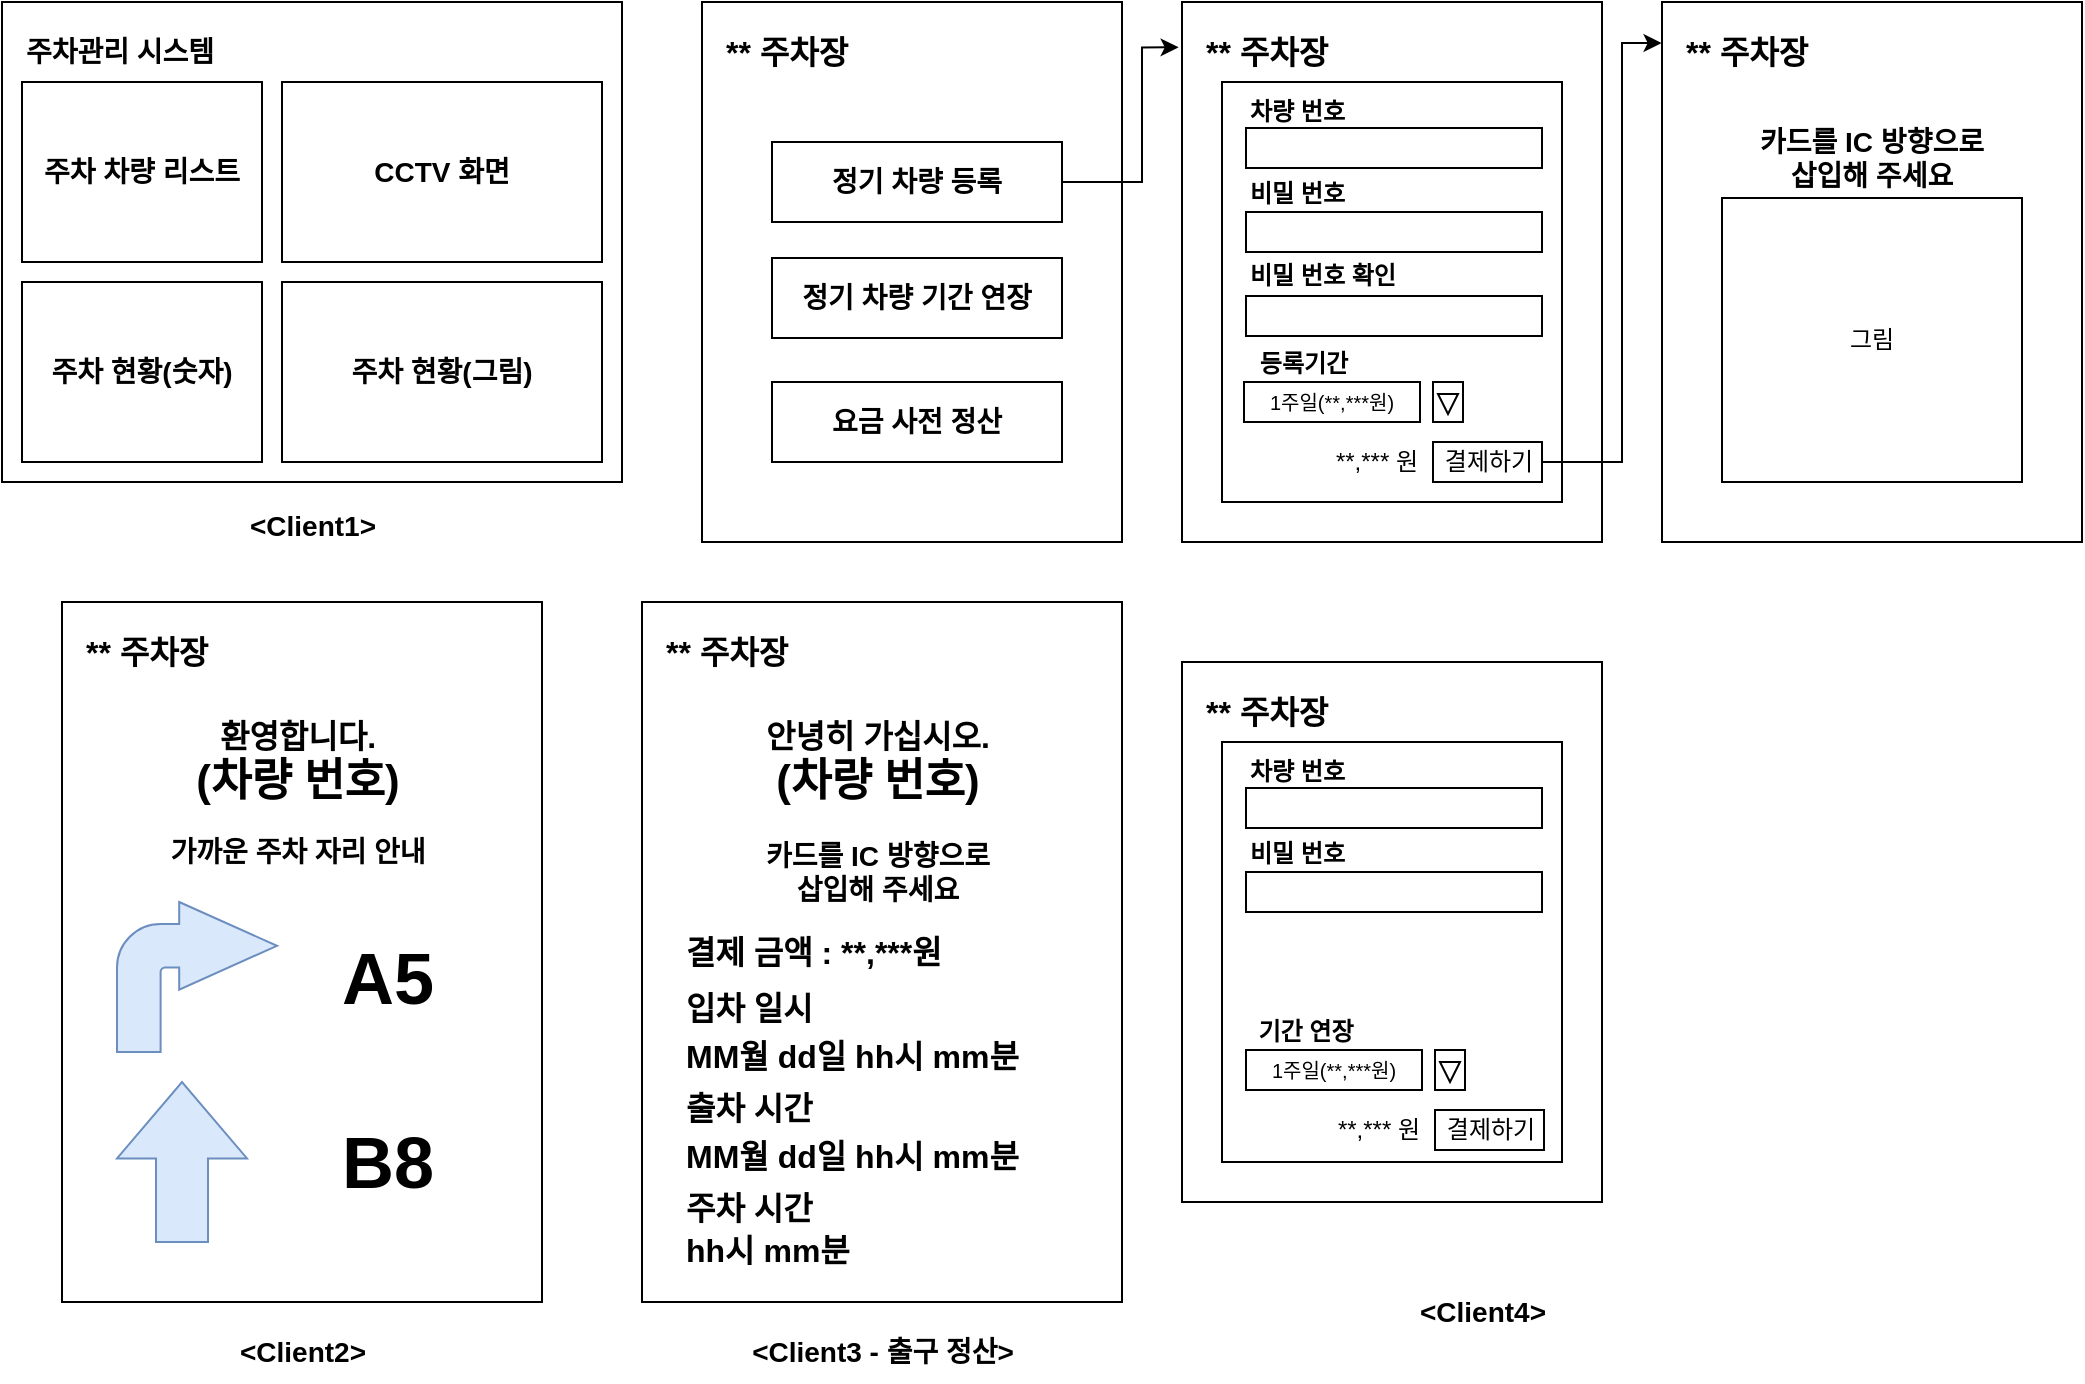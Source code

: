 <mxfile version="26.1.3">
  <diagram name="페이지-1" id="6zYiGLpCi4L3Z8N9PTFm">
    <mxGraphModel dx="1050" dy="562" grid="1" gridSize="10" guides="1" tooltips="1" connect="1" arrows="1" fold="1" page="1" pageScale="1" pageWidth="1169" pageHeight="827" math="0" shadow="0">
      <root>
        <mxCell id="0" />
        <mxCell id="1" parent="0" />
        <mxCell id="hS6iOgs_LtcqVkNzkukX-62" value="" style="rounded=0;whiteSpace=wrap;html=1;" parent="1" vertex="1">
          <mxGeometry x="630" y="360" width="210" height="270" as="geometry" />
        </mxCell>
        <mxCell id="hS6iOgs_LtcqVkNzkukX-72" value="" style="rounded=0;whiteSpace=wrap;html=1;" parent="1" vertex="1">
          <mxGeometry x="650" y="400" width="170" height="210" as="geometry" />
        </mxCell>
        <mxCell id="hS6iOgs_LtcqVkNzkukX-16" value="&amp;lt;Client4&amp;gt;" style="text;html=1;align=center;verticalAlign=middle;resizable=0;points=[];autosize=1;strokeColor=none;fillColor=none;fontSize=14;fontStyle=1" parent="1" vertex="1">
          <mxGeometry x="740" y="670" width="80" height="30" as="geometry" />
        </mxCell>
        <mxCell id="hS6iOgs_LtcqVkNzkukX-17" value="" style="group" parent="1" vertex="1" connectable="0">
          <mxGeometry x="70" y="330" width="240" height="390" as="geometry" />
        </mxCell>
        <mxCell id="hS6iOgs_LtcqVkNzkukX-15" value="&amp;lt;Client2&amp;gt;" style="text;html=1;align=center;verticalAlign=middle;resizable=0;points=[];autosize=1;strokeColor=none;fillColor=none;fontSize=14;fontStyle=1" parent="hS6iOgs_LtcqVkNzkukX-17" vertex="1">
          <mxGeometry x="80" y="360" width="80" height="30" as="geometry" />
        </mxCell>
        <mxCell id="tHhZRvzUOpwLmbIRdvHh-4" value="" style="group" vertex="1" connectable="0" parent="hS6iOgs_LtcqVkNzkukX-17">
          <mxGeometry width="240" height="350" as="geometry" />
        </mxCell>
        <mxCell id="77pEXItfYRGRTwTqh-JJ-9" value="" style="rounded=0;whiteSpace=wrap;html=1;" parent="tHhZRvzUOpwLmbIRdvHh-4" vertex="1">
          <mxGeometry width="240" height="350" as="geometry" />
        </mxCell>
        <mxCell id="77pEXItfYRGRTwTqh-JJ-10" value="** 주차장" style="text;html=1;align=left;verticalAlign=middle;whiteSpace=wrap;rounded=0;fontStyle=1;fontSize=16;" parent="tHhZRvzUOpwLmbIRdvHh-4" vertex="1">
          <mxGeometry x="10" y="10" width="100" height="30" as="geometry" />
        </mxCell>
        <mxCell id="77pEXItfYRGRTwTqh-JJ-11" value="환영합니다.&lt;div&gt;&lt;font style=&quot;font-size: 22px;&quot;&gt;(차량 번호)&lt;/font&gt;&lt;/div&gt;" style="text;html=1;align=center;verticalAlign=middle;whiteSpace=wrap;rounded=0;fontSize=16;fontStyle=1" parent="tHhZRvzUOpwLmbIRdvHh-4" vertex="1">
          <mxGeometry x="32.5" y="50" width="170" height="60" as="geometry" />
        </mxCell>
        <mxCell id="tHhZRvzUOpwLmbIRdvHh-1" value="" style="html=1;shadow=0;dashed=0;align=center;verticalAlign=middle;shape=mxgraph.arrows2.bendArrow;dy=10.9;dx=48.9;notch=0;arrowHead=43.8;rounded=1;fillColor=#dae8fc;strokeColor=#6c8ebf;" vertex="1" parent="tHhZRvzUOpwLmbIRdvHh-4">
          <mxGeometry x="27.5" y="150" width="80" height="75" as="geometry" />
        </mxCell>
        <mxCell id="tHhZRvzUOpwLmbIRdvHh-2" value="" style="html=1;shadow=0;dashed=0;align=center;verticalAlign=middle;shape=mxgraph.arrows2.arrow;dy=0.6;dx=38.2;direction=north;notch=0;fillColor=#dae8fc;strokeColor=#6c8ebf;" vertex="1" parent="tHhZRvzUOpwLmbIRdvHh-4">
          <mxGeometry x="27.5" y="240" width="65" height="80" as="geometry" />
        </mxCell>
        <mxCell id="tHhZRvzUOpwLmbIRdvHh-5" value="가까운 주차 자리 안내" style="text;html=1;align=center;verticalAlign=middle;whiteSpace=wrap;rounded=0;fontSize=14;fontStyle=1" vertex="1" parent="tHhZRvzUOpwLmbIRdvHh-4">
          <mxGeometry x="37.5" y="110" width="160" height="30" as="geometry" />
        </mxCell>
        <mxCell id="tHhZRvzUOpwLmbIRdvHh-6" value="A5" style="text;html=1;align=center;verticalAlign=middle;whiteSpace=wrap;rounded=0;fontSize=36;fontStyle=1" vertex="1" parent="tHhZRvzUOpwLmbIRdvHh-4">
          <mxGeometry x="127.5" y="168.75" width="70" height="37.5" as="geometry" />
        </mxCell>
        <mxCell id="tHhZRvzUOpwLmbIRdvHh-23" value="B8" style="text;html=1;align=center;verticalAlign=middle;whiteSpace=wrap;rounded=0;fontSize=36;fontStyle=1" vertex="1" parent="tHhZRvzUOpwLmbIRdvHh-4">
          <mxGeometry x="127.5" y="261.25" width="70" height="37.5" as="geometry" />
        </mxCell>
        <mxCell id="hS6iOgs_LtcqVkNzkukX-18" value="" style="group" parent="1" vertex="1" connectable="0">
          <mxGeometry x="40" y="30" width="310" height="277.25" as="geometry" />
        </mxCell>
        <mxCell id="77pEXItfYRGRTwTqh-JJ-1" value="" style="rounded=0;whiteSpace=wrap;html=1;" parent="hS6iOgs_LtcqVkNzkukX-18" vertex="1">
          <mxGeometry width="310" height="240" as="geometry" />
        </mxCell>
        <mxCell id="77pEXItfYRGRTwTqh-JJ-2" value="주차관리 시스템" style="text;html=1;align=left;verticalAlign=middle;whiteSpace=wrap;rounded=0;fontSize=14;fontStyle=1" parent="hS6iOgs_LtcqVkNzkukX-18" vertex="1">
          <mxGeometry x="10" y="10" width="120" height="30" as="geometry" />
        </mxCell>
        <mxCell id="77pEXItfYRGRTwTqh-JJ-3" value="주차 차량 리스트" style="rounded=0;whiteSpace=wrap;html=1;fontSize=14;fontStyle=1" parent="hS6iOgs_LtcqVkNzkukX-18" vertex="1">
          <mxGeometry x="10" y="40" width="120" height="90" as="geometry" />
        </mxCell>
        <mxCell id="77pEXItfYRGRTwTqh-JJ-4" value="주차 현황(숫자)" style="rounded=0;whiteSpace=wrap;html=1;fontSize=14;fontStyle=1" parent="hS6iOgs_LtcqVkNzkukX-18" vertex="1">
          <mxGeometry x="10" y="140" width="120" height="90" as="geometry" />
        </mxCell>
        <mxCell id="77pEXItfYRGRTwTqh-JJ-7" value="CCTV 화면" style="rounded=0;whiteSpace=wrap;html=1;fontSize=14;fontStyle=1" parent="hS6iOgs_LtcqVkNzkukX-18" vertex="1">
          <mxGeometry x="140" y="40" width="160" height="90" as="geometry" />
        </mxCell>
        <mxCell id="77pEXItfYRGRTwTqh-JJ-8" value="주차 현황(그림)" style="rounded=0;whiteSpace=wrap;html=1;align=center;verticalAlign=middle;fontSize=14;fontStyle=1" parent="hS6iOgs_LtcqVkNzkukX-18" vertex="1">
          <mxGeometry x="140" y="140" width="160" height="90" as="geometry" />
        </mxCell>
        <mxCell id="hS6iOgs_LtcqVkNzkukX-14" value="&amp;lt;Client1&amp;gt;" style="text;html=1;align=center;verticalAlign=middle;resizable=0;points=[];autosize=1;strokeColor=none;fillColor=none;fontSize=14;fontStyle=1" parent="hS6iOgs_LtcqVkNzkukX-18" vertex="1">
          <mxGeometry x="115" y="247.25" width="80" height="30" as="geometry" />
        </mxCell>
        <mxCell id="hS6iOgs_LtcqVkNzkukX-54" value="" style="group" parent="1" vertex="1" connectable="0">
          <mxGeometry x="390" y="30" width="210" height="270" as="geometry" />
        </mxCell>
        <mxCell id="hS6iOgs_LtcqVkNzkukX-12" value="" style="rounded=0;whiteSpace=wrap;html=1;" parent="hS6iOgs_LtcqVkNzkukX-54" vertex="1">
          <mxGeometry width="210" height="270" as="geometry" />
        </mxCell>
        <mxCell id="hS6iOgs_LtcqVkNzkukX-13" value="** 주차장" style="text;html=1;align=left;verticalAlign=middle;whiteSpace=wrap;rounded=0;fontStyle=1;fontSize=16;" parent="hS6iOgs_LtcqVkNzkukX-54" vertex="1">
          <mxGeometry x="10" y="10" width="100" height="30" as="geometry" />
        </mxCell>
        <mxCell id="hS6iOgs_LtcqVkNzkukX-20" value="정기 차량 등록" style="text;html=1;align=center;verticalAlign=middle;whiteSpace=wrap;rounded=0;labelBorderColor=none;strokeColor=default;fontSize=14;fontStyle=1" parent="hS6iOgs_LtcqVkNzkukX-54" vertex="1">
          <mxGeometry x="35" y="70" width="145" height="40" as="geometry" />
        </mxCell>
        <mxCell id="hS6iOgs_LtcqVkNzkukX-21" value="정기 차량 기간 연장" style="text;html=1;align=center;verticalAlign=middle;whiteSpace=wrap;rounded=0;labelBorderColor=none;strokeColor=default;fontSize=14;fontStyle=1" parent="hS6iOgs_LtcqVkNzkukX-54" vertex="1">
          <mxGeometry x="35" y="128" width="145" height="40" as="geometry" />
        </mxCell>
        <mxCell id="tHhZRvzUOpwLmbIRdvHh-25" value="요금 사전 정산" style="text;html=1;align=center;verticalAlign=middle;whiteSpace=wrap;rounded=0;labelBorderColor=none;strokeColor=default;fontSize=14;fontStyle=1" vertex="1" parent="hS6iOgs_LtcqVkNzkukX-54">
          <mxGeometry x="35" y="190" width="145" height="40" as="geometry" />
        </mxCell>
        <mxCell id="hS6iOgs_LtcqVkNzkukX-55" value="" style="group" parent="1" vertex="1" connectable="0">
          <mxGeometry x="630" y="30" width="210" height="270" as="geometry" />
        </mxCell>
        <mxCell id="hS6iOgs_LtcqVkNzkukX-22" value="" style="rounded=0;whiteSpace=wrap;html=1;" parent="hS6iOgs_LtcqVkNzkukX-55" vertex="1">
          <mxGeometry width="210" height="270" as="geometry" />
        </mxCell>
        <mxCell id="hS6iOgs_LtcqVkNzkukX-23" value="** 주차장" style="text;html=1;align=left;verticalAlign=middle;whiteSpace=wrap;rounded=0;fontStyle=1;fontSize=16;" parent="hS6iOgs_LtcqVkNzkukX-55" vertex="1">
          <mxGeometry x="10" y="10" width="100" height="30" as="geometry" />
        </mxCell>
        <mxCell id="hS6iOgs_LtcqVkNzkukX-24" value="" style="rounded=0;whiteSpace=wrap;html=1;" parent="hS6iOgs_LtcqVkNzkukX-55" vertex="1">
          <mxGeometry x="20" y="40" width="170" height="210" as="geometry" />
        </mxCell>
        <mxCell id="hS6iOgs_LtcqVkNzkukX-25" value="" style="rounded=0;whiteSpace=wrap;html=1;" parent="hS6iOgs_LtcqVkNzkukX-55" vertex="1">
          <mxGeometry x="32" y="63" width="148" height="20" as="geometry" />
        </mxCell>
        <mxCell id="hS6iOgs_LtcqVkNzkukX-26" value="차량 번호" style="text;html=1;align=left;verticalAlign=middle;whiteSpace=wrap;rounded=0;fontStyle=1" parent="hS6iOgs_LtcqVkNzkukX-55" vertex="1">
          <mxGeometry x="32" y="40" width="60" height="30" as="geometry" />
        </mxCell>
        <mxCell id="hS6iOgs_LtcqVkNzkukX-28" value="비밀 번호" style="text;html=1;align=left;verticalAlign=middle;whiteSpace=wrap;rounded=0;fontStyle=1" parent="hS6iOgs_LtcqVkNzkukX-55" vertex="1">
          <mxGeometry x="32" y="81" width="60" height="30" as="geometry" />
        </mxCell>
        <mxCell id="hS6iOgs_LtcqVkNzkukX-29" value="비밀 번호 확인" style="text;html=1;align=left;verticalAlign=middle;whiteSpace=wrap;rounded=0;fontStyle=1" parent="hS6iOgs_LtcqVkNzkukX-55" vertex="1">
          <mxGeometry x="32" y="122" width="90" height="30" as="geometry" />
        </mxCell>
        <mxCell id="hS6iOgs_LtcqVkNzkukX-31" value="" style="rounded=0;whiteSpace=wrap;html=1;" parent="hS6iOgs_LtcqVkNzkukX-55" vertex="1">
          <mxGeometry x="32" y="105" width="148" height="20" as="geometry" />
        </mxCell>
        <mxCell id="hS6iOgs_LtcqVkNzkukX-32" value="" style="rounded=0;whiteSpace=wrap;html=1;" parent="hS6iOgs_LtcqVkNzkukX-55" vertex="1">
          <mxGeometry x="32" y="147" width="148" height="20" as="geometry" />
        </mxCell>
        <mxCell id="hS6iOgs_LtcqVkNzkukX-34" value="결제하기" style="text;html=1;align=center;verticalAlign=middle;whiteSpace=wrap;rounded=0;strokeColor=default;" parent="hS6iOgs_LtcqVkNzkukX-55" vertex="1">
          <mxGeometry x="125.5" y="220" width="54.5" height="20" as="geometry" />
        </mxCell>
        <mxCell id="hS6iOgs_LtcqVkNzkukX-41" value="등록기간" style="text;html=1;align=center;verticalAlign=middle;whiteSpace=wrap;rounded=0;fontStyle=1" parent="hS6iOgs_LtcqVkNzkukX-55" vertex="1">
          <mxGeometry x="31" y="166" width="60" height="30" as="geometry" />
        </mxCell>
        <mxCell id="hS6iOgs_LtcqVkNzkukX-43" value="1주일(**,***원)" style="text;html=1;align=center;verticalAlign=middle;whiteSpace=wrap;rounded=0;fontSize=10;strokeColor=default;" parent="hS6iOgs_LtcqVkNzkukX-55" vertex="1">
          <mxGeometry x="31" y="190" width="88" height="20" as="geometry" />
        </mxCell>
        <mxCell id="hS6iOgs_LtcqVkNzkukX-50" value="" style="rounded=0;whiteSpace=wrap;html=1;fillColor=none;" parent="hS6iOgs_LtcqVkNzkukX-55" vertex="1">
          <mxGeometry x="125.5" y="190" width="15" height="20" as="geometry" />
        </mxCell>
        <mxCell id="hS6iOgs_LtcqVkNzkukX-49" value="" style="triangle;whiteSpace=wrap;html=1;direction=south;" parent="hS6iOgs_LtcqVkNzkukX-55" vertex="1">
          <mxGeometry x="128" y="196" width="10" height="10" as="geometry" />
        </mxCell>
        <mxCell id="hS6iOgs_LtcqVkNzkukX-53" value="**,*** 원" style="text;html=1;align=right;verticalAlign=middle;whiteSpace=wrap;rounded=0;" parent="hS6iOgs_LtcqVkNzkukX-55" vertex="1">
          <mxGeometry x="30" y="215" width="90" height="30" as="geometry" />
        </mxCell>
        <mxCell id="hS6iOgs_LtcqVkNzkukX-56" value="" style="group" parent="1" vertex="1" connectable="0">
          <mxGeometry x="870" y="30" width="210" height="270" as="geometry" />
        </mxCell>
        <mxCell id="hS6iOgs_LtcqVkNzkukX-36" value="" style="rounded=0;whiteSpace=wrap;html=1;" parent="hS6iOgs_LtcqVkNzkukX-56" vertex="1">
          <mxGeometry width="210" height="270" as="geometry" />
        </mxCell>
        <mxCell id="hS6iOgs_LtcqVkNzkukX-37" value="** 주차장" style="text;html=1;align=left;verticalAlign=middle;whiteSpace=wrap;rounded=0;fontStyle=1;fontSize=16;" parent="hS6iOgs_LtcqVkNzkukX-56" vertex="1">
          <mxGeometry x="10" y="10" width="100" height="30" as="geometry" />
        </mxCell>
        <mxCell id="hS6iOgs_LtcqVkNzkukX-51" value="&lt;font style=&quot;font-size: 14px;&quot;&gt;&lt;b&gt;카드를 IC 방향으로&lt;/b&gt;&lt;/font&gt;&lt;div&gt;&lt;font style=&quot;font-size: 14px;&quot;&gt;&lt;b&gt;삽입해 주세요&lt;/b&gt;&lt;/font&gt;&lt;/div&gt;" style="text;html=1;align=center;verticalAlign=middle;whiteSpace=wrap;rounded=0;" parent="hS6iOgs_LtcqVkNzkukX-56" vertex="1">
          <mxGeometry x="30" y="63" width="150" height="30" as="geometry" />
        </mxCell>
        <mxCell id="hS6iOgs_LtcqVkNzkukX-52" value="그림" style="rounded=0;whiteSpace=wrap;html=1;" parent="hS6iOgs_LtcqVkNzkukX-56" vertex="1">
          <mxGeometry x="30" y="98" width="150" height="142" as="geometry" />
        </mxCell>
        <mxCell id="hS6iOgs_LtcqVkNzkukX-39" style="edgeStyle=orthogonalEdgeStyle;rounded=0;orthogonalLoop=1;jettySize=auto;html=1;exitX=1;exitY=0.5;exitDx=0;exitDy=0;entryX=-0.001;entryY=0.076;entryDx=0;entryDy=0;entryPerimeter=0;" parent="1" source="hS6iOgs_LtcqVkNzkukX-34" target="hS6iOgs_LtcqVkNzkukX-36" edge="1">
          <mxGeometry relative="1" as="geometry">
            <Array as="points">
              <mxPoint x="850" y="260" />
              <mxPoint x="850" y="51" />
            </Array>
          </mxGeometry>
        </mxCell>
        <mxCell id="hS6iOgs_LtcqVkNzkukX-63" value="** 주차장" style="text;html=1;align=left;verticalAlign=middle;whiteSpace=wrap;rounded=0;fontStyle=1;fontSize=16;" parent="1" vertex="1">
          <mxGeometry x="640" y="370" width="100" height="30" as="geometry" />
        </mxCell>
        <mxCell id="hS6iOgs_LtcqVkNzkukX-68" value="" style="rounded=0;whiteSpace=wrap;html=1;" parent="1" vertex="1">
          <mxGeometry x="662" y="423" width="148" height="20" as="geometry" />
        </mxCell>
        <mxCell id="hS6iOgs_LtcqVkNzkukX-69" value="" style="rounded=0;whiteSpace=wrap;html=1;" parent="1" vertex="1">
          <mxGeometry x="662" y="465" width="148" height="20" as="geometry" />
        </mxCell>
        <mxCell id="hS6iOgs_LtcqVkNzkukX-70" value="비밀 번호" style="text;html=1;align=left;verticalAlign=middle;whiteSpace=wrap;rounded=0;fontStyle=1" parent="1" vertex="1">
          <mxGeometry x="662" y="441" width="60" height="30" as="geometry" />
        </mxCell>
        <mxCell id="hS6iOgs_LtcqVkNzkukX-71" value="차량 번호" style="text;html=1;align=left;verticalAlign=middle;whiteSpace=wrap;rounded=0;fontStyle=1" parent="1" vertex="1">
          <mxGeometry x="662" y="400" width="60" height="30" as="geometry" />
        </mxCell>
        <mxCell id="hS6iOgs_LtcqVkNzkukX-74" value="" style="group" parent="1" vertex="1" connectable="0">
          <mxGeometry x="360" y="330" width="240" height="390" as="geometry" />
        </mxCell>
        <mxCell id="hS6iOgs_LtcqVkNzkukX-75" value="" style="rounded=0;whiteSpace=wrap;html=1;" parent="hS6iOgs_LtcqVkNzkukX-74" vertex="1">
          <mxGeometry width="240" height="350" as="geometry" />
        </mxCell>
        <mxCell id="hS6iOgs_LtcqVkNzkukX-76" value="** 주차장" style="text;html=1;align=left;verticalAlign=middle;whiteSpace=wrap;rounded=0;fontStyle=1;fontSize=16;" parent="hS6iOgs_LtcqVkNzkukX-74" vertex="1">
          <mxGeometry x="10" y="10" width="100" height="30" as="geometry" />
        </mxCell>
        <mxCell id="hS6iOgs_LtcqVkNzkukX-77" value="안녕히 가십시오.&lt;div&gt;&lt;font style=&quot;font-size: 22px;&quot;&gt;(차량 번호)&lt;/font&gt;&lt;/div&gt;" style="text;html=1;align=center;verticalAlign=middle;whiteSpace=wrap;rounded=0;fontSize=16;fontStyle=1" parent="hS6iOgs_LtcqVkNzkukX-74" vertex="1">
          <mxGeometry x="32.5" y="50" width="170" height="60" as="geometry" />
        </mxCell>
        <mxCell id="hS6iOgs_LtcqVkNzkukX-86" value="&amp;lt;Client3 -&amp;nbsp;&lt;span style=&quot;background-color: transparent; color: light-dark(rgb(0, 0, 0), rgb(255, 255, 255));&quot;&gt;출구 정산&amp;gt;&lt;/span&gt;" style="text;html=1;align=center;verticalAlign=middle;resizable=0;points=[];autosize=1;strokeColor=none;fillColor=none;fontSize=14;fontStyle=1" parent="hS6iOgs_LtcqVkNzkukX-74" vertex="1">
          <mxGeometry x="40" y="360" width="160" height="30" as="geometry" />
        </mxCell>
        <mxCell id="hS6iOgs_LtcqVkNzkukX-87" value="&lt;div style=&quot;line-height: 150%;&quot;&gt;입차 일시&lt;div&gt;MM월 dd일&amp;nbsp;&lt;span style=&quot;background-color: transparent; color: light-dark(rgb(0, 0, 0), rgb(255, 255, 255));&quot;&gt;hh시 mm분&lt;/span&gt;&lt;/div&gt;&lt;/div&gt;" style="text;html=1;align=left;verticalAlign=middle;whiteSpace=wrap;rounded=0;fontSize=16;fontStyle=1" parent="hS6iOgs_LtcqVkNzkukX-74" vertex="1">
          <mxGeometry x="20" y="200" width="200" height="30" as="geometry" />
        </mxCell>
        <mxCell id="hS6iOgs_LtcqVkNzkukX-88" value="&lt;div style=&quot;line-height: 150%;&quot;&gt;출차 시간&lt;div&gt;MM월 dd일&amp;nbsp;&lt;span style=&quot;color: light-dark(rgb(0, 0, 0), rgb(255, 255, 255)); background-color: transparent;&quot;&gt;hh시 mm분&lt;/span&gt;&lt;/div&gt;&lt;/div&gt;" style="text;html=1;align=left;verticalAlign=middle;whiteSpace=wrap;rounded=0;fontSize=16;fontStyle=1" parent="hS6iOgs_LtcqVkNzkukX-74" vertex="1">
          <mxGeometry x="20" y="250" width="200" height="30" as="geometry" />
        </mxCell>
        <mxCell id="hS6iOgs_LtcqVkNzkukX-89" value="주차 시간&lt;div style=&quot;line-height: 150%;&quot;&gt;hh시 mm분&lt;/div&gt;" style="text;html=1;align=left;verticalAlign=middle;whiteSpace=wrap;rounded=0;fontSize=16;fontStyle=1" parent="hS6iOgs_LtcqVkNzkukX-74" vertex="1">
          <mxGeometry x="20" y="300" width="200" height="30" as="geometry" />
        </mxCell>
        <mxCell id="hS6iOgs_LtcqVkNzkukX-90" value="결제 금액 : **,***원" style="text;html=1;align=left;verticalAlign=middle;whiteSpace=wrap;rounded=0;fontSize=16;fontStyle=1" parent="hS6iOgs_LtcqVkNzkukX-74" vertex="1">
          <mxGeometry x="20" y="160" width="200" height="30" as="geometry" />
        </mxCell>
        <mxCell id="hS6iOgs_LtcqVkNzkukX-91" value="&lt;font style=&quot;font-size: 14px;&quot;&gt;&lt;b&gt;카드를 IC 방향으로&lt;/b&gt;&lt;/font&gt;&lt;div&gt;&lt;font style=&quot;font-size: 14px;&quot;&gt;&lt;b&gt;삽입해 주세요&lt;/b&gt;&lt;/font&gt;&lt;/div&gt;" style="text;html=1;align=center;verticalAlign=middle;whiteSpace=wrap;rounded=0;" parent="hS6iOgs_LtcqVkNzkukX-74" vertex="1">
          <mxGeometry x="42.5" y="120" width="150" height="30" as="geometry" />
        </mxCell>
        <mxCell id="tHhZRvzUOpwLmbIRdvHh-7" value="기간 연장" style="text;html=1;align=center;verticalAlign=middle;whiteSpace=wrap;rounded=0;fontStyle=1" vertex="1" parent="1">
          <mxGeometry x="662" y="530" width="60" height="30" as="geometry" />
        </mxCell>
        <mxCell id="tHhZRvzUOpwLmbIRdvHh-8" value="1주일(**,***원)" style="text;html=1;align=center;verticalAlign=middle;whiteSpace=wrap;rounded=0;fontSize=10;strokeColor=default;" vertex="1" parent="1">
          <mxGeometry x="662" y="554" width="88" height="20" as="geometry" />
        </mxCell>
        <mxCell id="tHhZRvzUOpwLmbIRdvHh-9" value="" style="rounded=0;whiteSpace=wrap;html=1;fillColor=none;" vertex="1" parent="1">
          <mxGeometry x="756.5" y="554" width="15" height="20" as="geometry" />
        </mxCell>
        <mxCell id="tHhZRvzUOpwLmbIRdvHh-10" value="**,*** 원" style="text;html=1;align=right;verticalAlign=middle;whiteSpace=wrap;rounded=0;" vertex="1" parent="1">
          <mxGeometry x="661" y="579" width="90" height="30" as="geometry" />
        </mxCell>
        <mxCell id="tHhZRvzUOpwLmbIRdvHh-11" value="결제하기" style="text;html=1;align=center;verticalAlign=middle;whiteSpace=wrap;rounded=0;strokeColor=default;" vertex="1" parent="1">
          <mxGeometry x="756.5" y="584" width="54.5" height="20" as="geometry" />
        </mxCell>
        <mxCell id="tHhZRvzUOpwLmbIRdvHh-12" value="" style="triangle;whiteSpace=wrap;html=1;direction=south;" vertex="1" parent="1">
          <mxGeometry x="759" y="560" width="10" height="10" as="geometry" />
        </mxCell>
        <mxCell id="tHhZRvzUOpwLmbIRdvHh-24" style="edgeStyle=orthogonalEdgeStyle;rounded=0;orthogonalLoop=1;jettySize=auto;html=1;exitX=1;exitY=0.5;exitDx=0;exitDy=0;entryX=-0.008;entryY=0.084;entryDx=0;entryDy=0;entryPerimeter=0;" edge="1" parent="1" source="hS6iOgs_LtcqVkNzkukX-20" target="hS6iOgs_LtcqVkNzkukX-22">
          <mxGeometry relative="1" as="geometry">
            <Array as="points">
              <mxPoint x="610" y="120" />
              <mxPoint x="610" y="53" />
            </Array>
          </mxGeometry>
        </mxCell>
      </root>
    </mxGraphModel>
  </diagram>
</mxfile>
